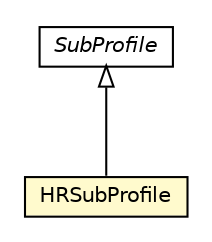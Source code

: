 #!/usr/local/bin/dot
#
# Class diagram 
# Generated by UMLGraph version 5.1 (http://www.umlgraph.org/)
#

digraph G {
	edge [fontname="Helvetica",fontsize=10,labelfontname="Helvetica",labelfontsize=10];
	node [fontname="Helvetica",fontsize=10,shape=plaintext];
	nodesep=0.25;
	ranksep=0.5;
	// org.universAAL.ontology.profile.HRSubProfile
	c3488366 [label=<<table title="org.universAAL.ontology.profile.HRSubProfile" border="0" cellborder="1" cellspacing="0" cellpadding="2" port="p" bgcolor="lemonChiffon" href="./HRSubProfile.html">
		<tr><td><table border="0" cellspacing="0" cellpadding="1">
<tr><td align="center" balign="center"> HRSubProfile </td></tr>
		</table></td></tr>
		</table>>, fontname="Helvetica", fontcolor="black", fontsize=10.0];
	// org.universAAL.ontology.profile.SubProfile
	c3488378 [label=<<table title="org.universAAL.ontology.profile.SubProfile" border="0" cellborder="1" cellspacing="0" cellpadding="2" port="p" href="./SubProfile.html">
		<tr><td><table border="0" cellspacing="0" cellpadding="1">
<tr><td align="center" balign="center"><font face="Helvetica-Oblique"> SubProfile </font></td></tr>
		</table></td></tr>
		</table>>, fontname="Helvetica", fontcolor="black", fontsize=10.0];
	//org.universAAL.ontology.profile.HRSubProfile extends org.universAAL.ontology.profile.SubProfile
	c3488378:p -> c3488366:p [dir=back,arrowtail=empty];
}

